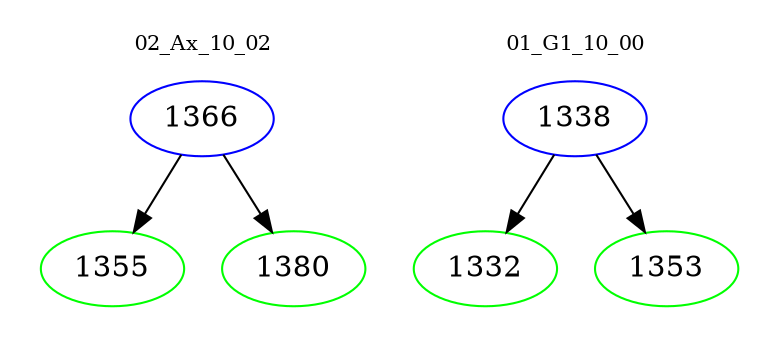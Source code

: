 digraph{
subgraph cluster_0 {
color = white
label = "02_Ax_10_02";
fontsize=10;
T0_1366 [label="1366", color="blue"]
T0_1366 -> T0_1355 [color="black"]
T0_1355 [label="1355", color="green"]
T0_1366 -> T0_1380 [color="black"]
T0_1380 [label="1380", color="green"]
}
subgraph cluster_1 {
color = white
label = "01_G1_10_00";
fontsize=10;
T1_1338 [label="1338", color="blue"]
T1_1338 -> T1_1332 [color="black"]
T1_1332 [label="1332", color="green"]
T1_1338 -> T1_1353 [color="black"]
T1_1353 [label="1353", color="green"]
}
}
